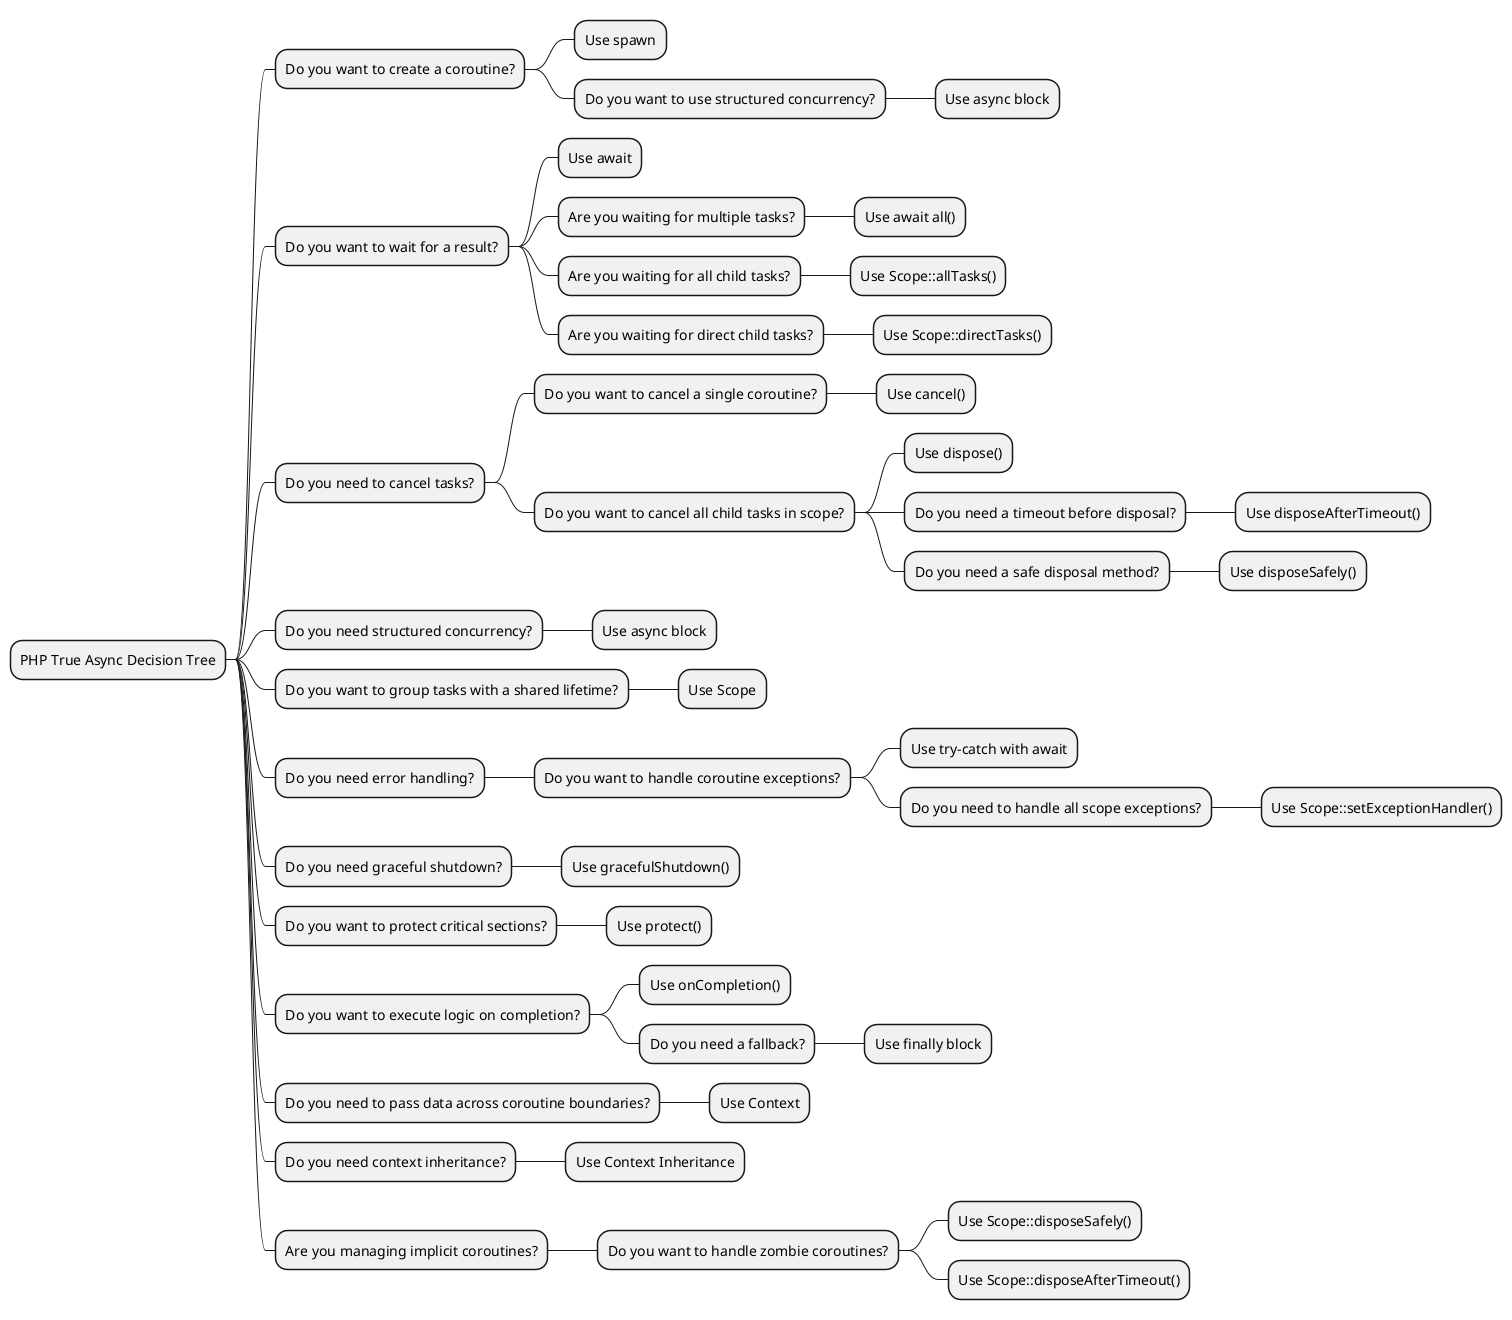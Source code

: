@startuml

@startmindmap
* PHP True Async Decision Tree
** Do you want to create a coroutine?
*** Use spawn
*** Do you want to use structured concurrency?
**** Use async block
** Do you want to wait for a result?
*** Use await
*** Are you waiting for multiple tasks?
**** Use await all()
*** Are you waiting for all child tasks?
**** Use Scope::allTasks()
*** Are you waiting for direct child tasks?
**** Use Scope::directTasks()
** Do you need to cancel tasks?
*** Do you want to cancel a single coroutine?
**** Use cancel()
*** Do you want to cancel all child tasks in scope?
**** Use dispose()
**** Do you need a timeout before disposal?
***** Use disposeAfterTimeout()
**** Do you need a safe disposal method?
***** Use disposeSafely()
** Do you need structured concurrency?
*** Use async block
** Do you want to group tasks with a shared lifetime?
*** Use Scope
** Do you need error handling?
*** Do you want to handle coroutine exceptions?
**** Use try-catch with await
**** Do you need to handle all scope exceptions?
***** Use Scope::setExceptionHandler()
** Do you need graceful shutdown?
*** Use gracefulShutdown()
** Do you want to protect critical sections?
*** Use protect()
** Do you want to execute logic on completion?
*** Use onCompletion()
*** Do you need a fallback?
**** Use finally block
** Do you need to pass data across coroutine boundaries?
*** Use Context
** Do you need context inheritance?
*** Use Context Inheritance
** Are you managing implicit coroutines?
*** Do you want to handle zombie coroutines?
**** Use Scope::disposeSafely()
**** Use Scope::disposeAfterTimeout()
@endmindmap

@enduml
